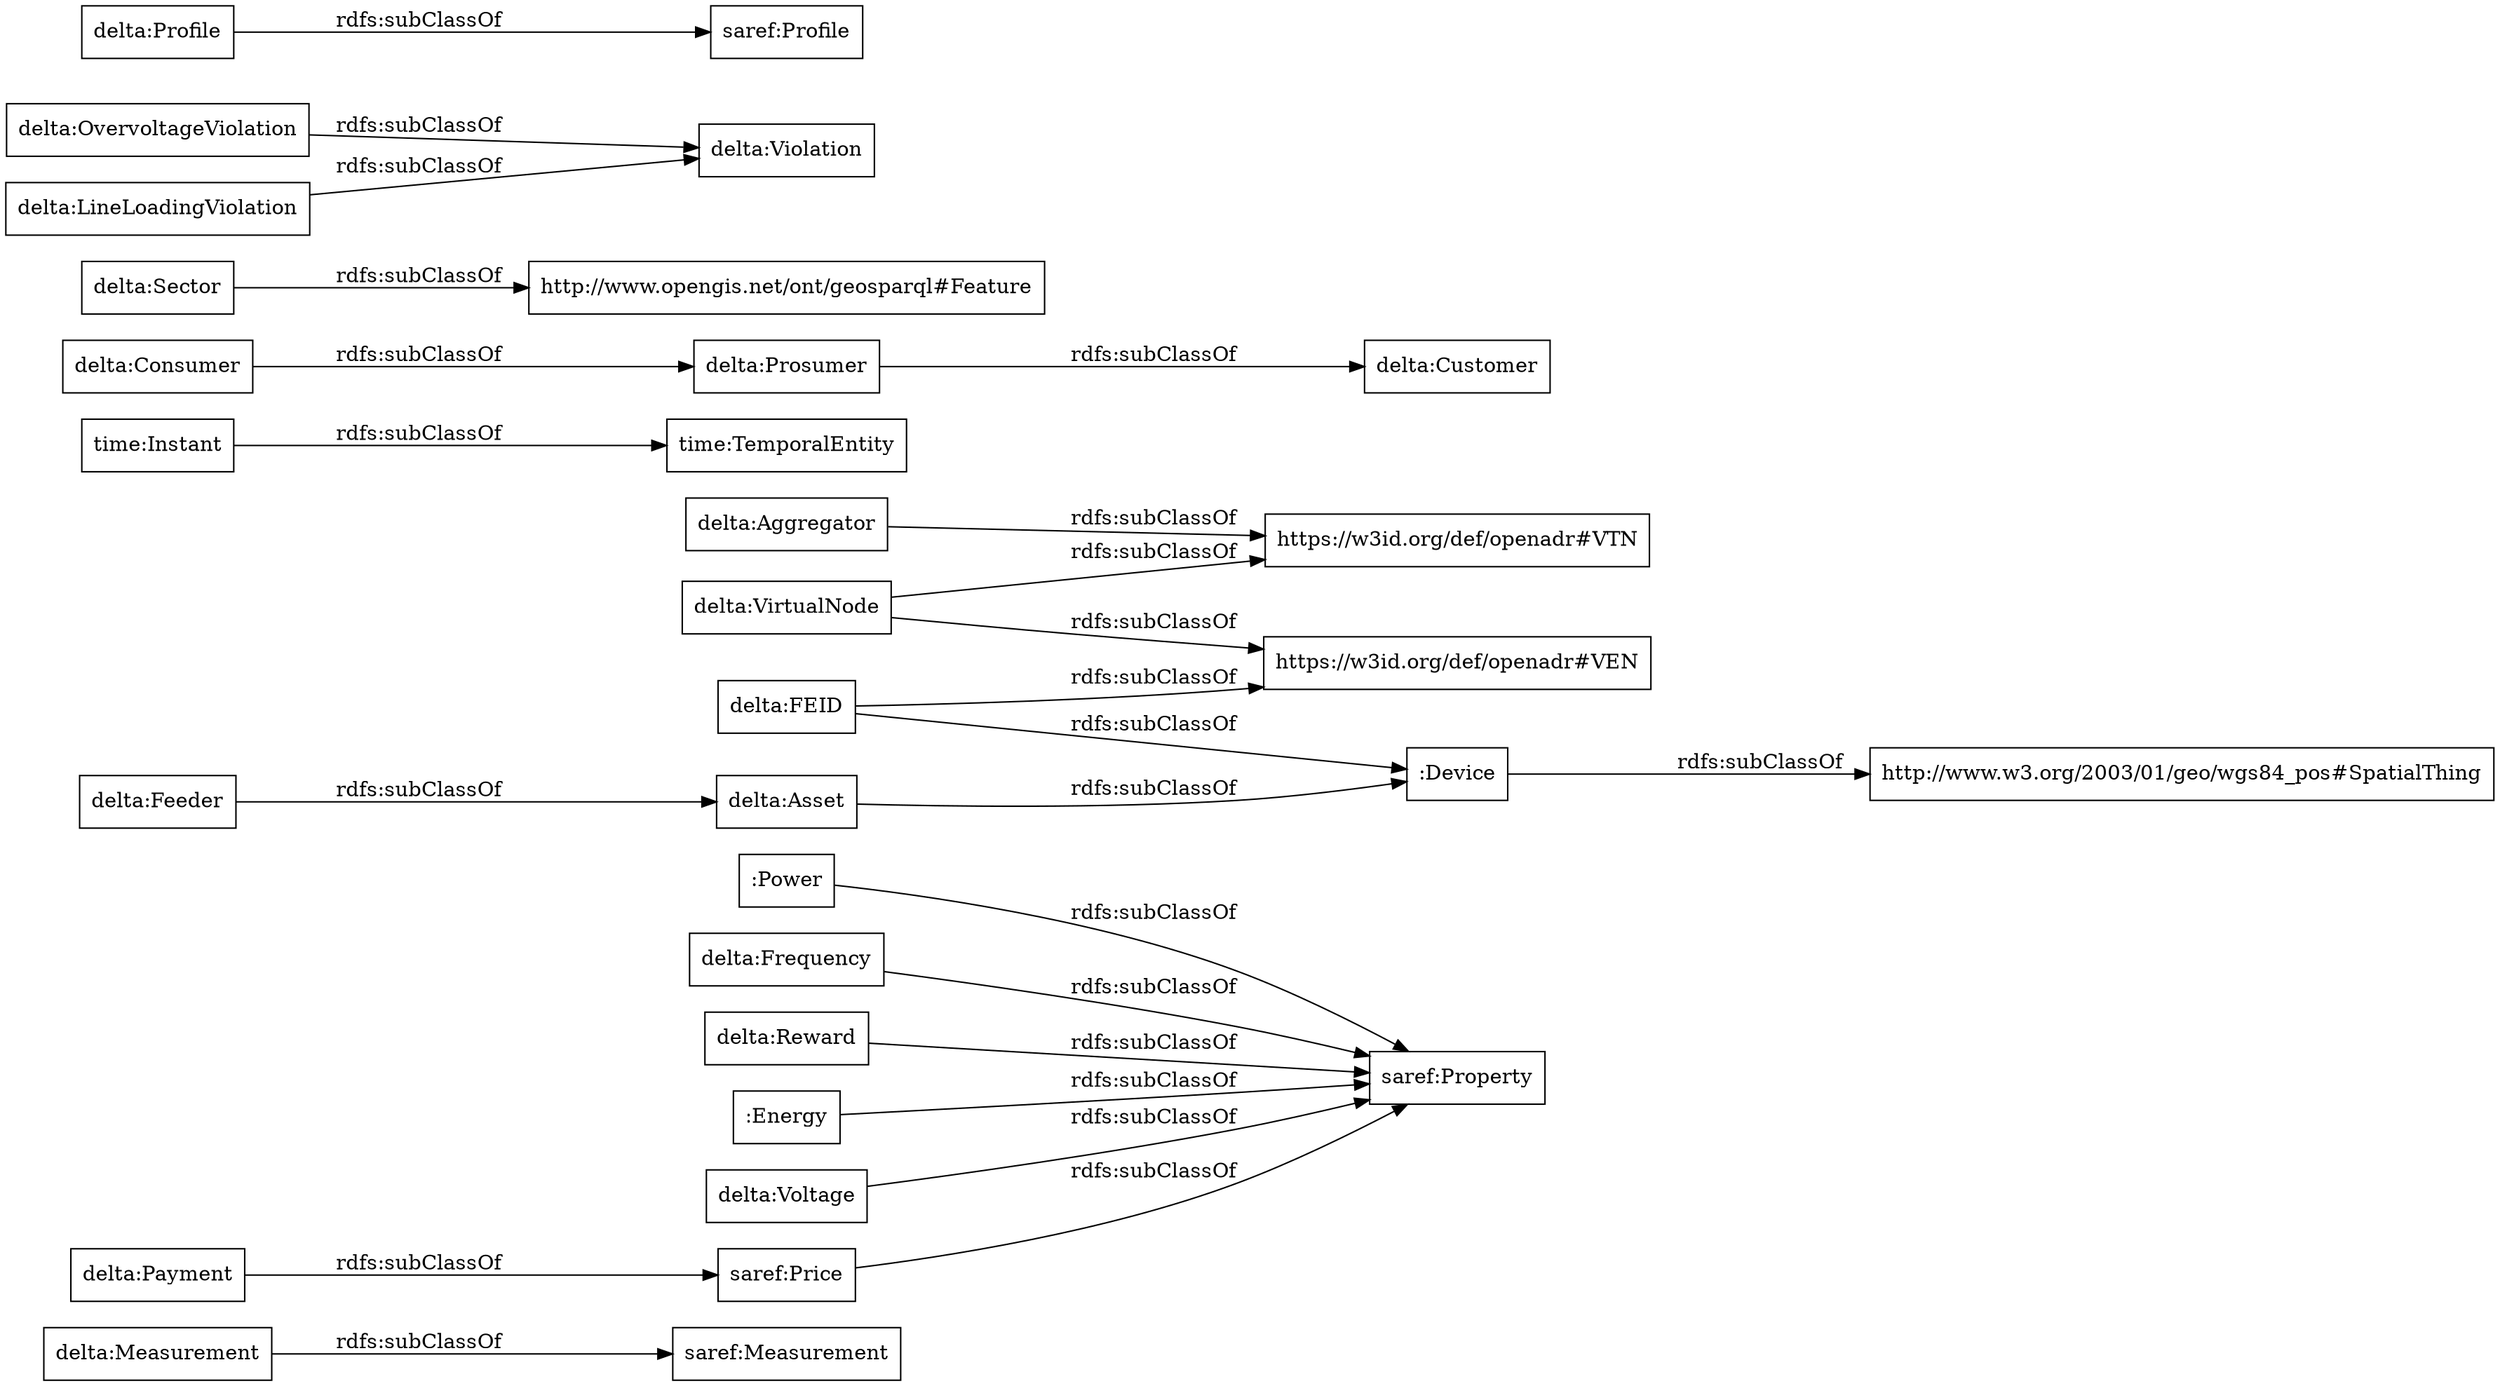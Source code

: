 digraph ar2dtool_diagram { 
rankdir=LR;
size="1000"
node [shape = rectangle, color="black"]; "saref:Measurement" "saref:Price" "https://w3id.org/def/openadr#VEN" ":Power" "time:Instant" "delta:Frequency" "delta:Customer" "delta:VirtualNode" "delta:Sector" "delta:OvervoltageViolation" "https://w3id.org/def/openadr#VTN" "delta:LineLoadingViolation" "delta:Violation" "delta:Consumer" "delta:Aggregator" "delta:Measurement" "http://www.w3.org/2003/01/geo/wgs84_pos#SpatialThing" "delta:Prosumer" "delta:Feeder" "delta:Reward" ":Energy" "time:TemporalEntity" "saref:Profile" "delta:Asset" "http://www.opengis.net/ont/geosparql#Feature" "delta:Voltage" "delta:Profile" "saref:Property" "delta:FEID" "delta:Payment" ":Device" ; /*classes style*/
	"delta:Payment" -> "saref:Price" [ label = "rdfs:subClassOf" ];
	"delta:LineLoadingViolation" -> "delta:Violation" [ label = "rdfs:subClassOf" ];
	"delta:Feeder" -> "delta:Asset" [ label = "rdfs:subClassOf" ];
	"delta:Measurement" -> "saref:Measurement" [ label = "rdfs:subClassOf" ];
	"delta:VirtualNode" -> "https://w3id.org/def/openadr#VTN" [ label = "rdfs:subClassOf" ];
	"delta:VirtualNode" -> "https://w3id.org/def/openadr#VEN" [ label = "rdfs:subClassOf" ];
	":Device" -> "http://www.w3.org/2003/01/geo/wgs84_pos#SpatialThing" [ label = "rdfs:subClassOf" ];
	"delta:Voltage" -> "saref:Property" [ label = "rdfs:subClassOf" ];
	"saref:Price" -> "saref:Property" [ label = "rdfs:subClassOf" ];
	"delta:Sector" -> "http://www.opengis.net/ont/geosparql#Feature" [ label = "rdfs:subClassOf" ];
	"delta:Aggregator" -> "https://w3id.org/def/openadr#VTN" [ label = "rdfs:subClassOf" ];
	":Energy" -> "saref:Property" [ label = "rdfs:subClassOf" ];
	"delta:OvervoltageViolation" -> "delta:Violation" [ label = "rdfs:subClassOf" ];
	"delta:FEID" -> ":Device" [ label = "rdfs:subClassOf" ];
	"delta:FEID" -> "https://w3id.org/def/openadr#VEN" [ label = "rdfs:subClassOf" ];
	":Power" -> "saref:Property" [ label = "rdfs:subClassOf" ];
	"delta:Asset" -> ":Device" [ label = "rdfs:subClassOf" ];
	"delta:Frequency" -> "saref:Property" [ label = "rdfs:subClassOf" ];
	"delta:Prosumer" -> "delta:Customer" [ label = "rdfs:subClassOf" ];
	"time:Instant" -> "time:TemporalEntity" [ label = "rdfs:subClassOf" ];
	"delta:Profile" -> "saref:Profile" [ label = "rdfs:subClassOf" ];
	"delta:Consumer" -> "delta:Prosumer" [ label = "rdfs:subClassOf" ];
	"delta:Reward" -> "saref:Property" [ label = "rdfs:subClassOf" ];

}
